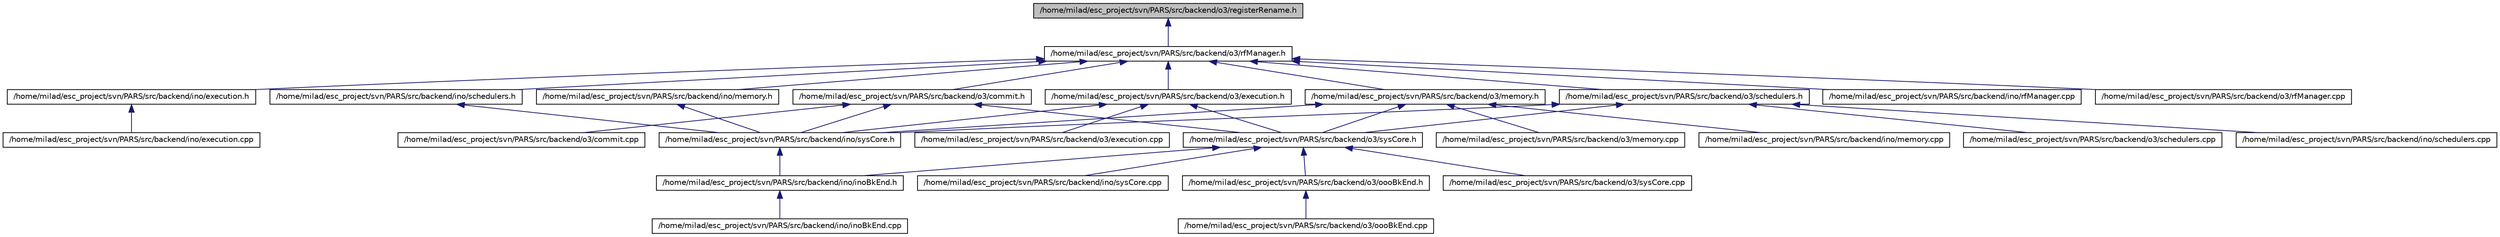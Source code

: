 digraph G
{
  edge [fontname="Helvetica",fontsize="10",labelfontname="Helvetica",labelfontsize="10"];
  node [fontname="Helvetica",fontsize="10",shape=record];
  Node1 [label="/home/milad/esc_project/svn/PARS/src/backend/o3/registerRename.h",height=0.2,width=0.4,color="black", fillcolor="grey75", style="filled" fontcolor="black"];
  Node1 -> Node2 [dir=back,color="midnightblue",fontsize="10",style="solid"];
  Node2 [label="/home/milad/esc_project/svn/PARS/src/backend/o3/rfManager.h",height=0.2,width=0.4,color="black", fillcolor="white", style="filled",URL="$o3_2rfManager_8h.html"];
  Node2 -> Node3 [dir=back,color="midnightblue",fontsize="10",style="solid"];
  Node3 [label="/home/milad/esc_project/svn/PARS/src/backend/ino/execution.h",height=0.2,width=0.4,color="black", fillcolor="white", style="filled",URL="$ino_2execution_8h.html"];
  Node3 -> Node4 [dir=back,color="midnightblue",fontsize="10",style="solid"];
  Node4 [label="/home/milad/esc_project/svn/PARS/src/backend/ino/execution.cpp",height=0.2,width=0.4,color="black", fillcolor="white", style="filled",URL="$ino_2execution_8cpp.html"];
  Node2 -> Node5 [dir=back,color="midnightblue",fontsize="10",style="solid"];
  Node5 [label="/home/milad/esc_project/svn/PARS/src/backend/ino/schedulers.h",height=0.2,width=0.4,color="black", fillcolor="white", style="filled",URL="$ino_2schedulers_8h.html"];
  Node5 -> Node6 [dir=back,color="midnightblue",fontsize="10",style="solid"];
  Node6 [label="/home/milad/esc_project/svn/PARS/src/backend/ino/sysCore.h",height=0.2,width=0.4,color="black", fillcolor="white", style="filled",URL="$ino_2sysCore_8h.html"];
  Node6 -> Node7 [dir=back,color="midnightblue",fontsize="10",style="solid"];
  Node7 [label="/home/milad/esc_project/svn/PARS/src/backend/ino/inoBkEnd.h",height=0.2,width=0.4,color="black", fillcolor="white", style="filled",URL="$inoBkEnd_8h.html"];
  Node7 -> Node8 [dir=back,color="midnightblue",fontsize="10",style="solid"];
  Node8 [label="/home/milad/esc_project/svn/PARS/src/backend/ino/inoBkEnd.cpp",height=0.2,width=0.4,color="black", fillcolor="white", style="filled",URL="$inoBkEnd_8cpp.html"];
  Node2 -> Node9 [dir=back,color="midnightblue",fontsize="10",style="solid"];
  Node9 [label="/home/milad/esc_project/svn/PARS/src/backend/ino/memory.h",height=0.2,width=0.4,color="black", fillcolor="white", style="filled",URL="$ino_2memory_8h.html"];
  Node9 -> Node6 [dir=back,color="midnightblue",fontsize="10",style="solid"];
  Node2 -> Node10 [dir=back,color="midnightblue",fontsize="10",style="solid"];
  Node10 [label="/home/milad/esc_project/svn/PARS/src/backend/ino/rfManager.cpp",height=0.2,width=0.4,color="black", fillcolor="white", style="filled",URL="$ino_2rfManager_8cpp.html"];
  Node2 -> Node11 [dir=back,color="midnightblue",fontsize="10",style="solid"];
  Node11 [label="/home/milad/esc_project/svn/PARS/src/backend/o3/commit.h",height=0.2,width=0.4,color="black", fillcolor="white", style="filled",URL="$o3_2commit_8h.html"];
  Node11 -> Node6 [dir=back,color="midnightblue",fontsize="10",style="solid"];
  Node11 -> Node12 [dir=back,color="midnightblue",fontsize="10",style="solid"];
  Node12 [label="/home/milad/esc_project/svn/PARS/src/backend/o3/commit.cpp",height=0.2,width=0.4,color="black", fillcolor="white", style="filled",URL="$o3_2commit_8cpp.html"];
  Node11 -> Node13 [dir=back,color="midnightblue",fontsize="10",style="solid"];
  Node13 [label="/home/milad/esc_project/svn/PARS/src/backend/o3/sysCore.h",height=0.2,width=0.4,color="black", fillcolor="white", style="filled",URL="$o3_2sysCore_8h.html"];
  Node13 -> Node7 [dir=back,color="midnightblue",fontsize="10",style="solid"];
  Node13 -> Node14 [dir=back,color="midnightblue",fontsize="10",style="solid"];
  Node14 [label="/home/milad/esc_project/svn/PARS/src/backend/ino/sysCore.cpp",height=0.2,width=0.4,color="black", fillcolor="white", style="filled",URL="$ino_2sysCore_8cpp.html"];
  Node13 -> Node15 [dir=back,color="midnightblue",fontsize="10",style="solid"];
  Node15 [label="/home/milad/esc_project/svn/PARS/src/backend/o3/oooBkEnd.h",height=0.2,width=0.4,color="black", fillcolor="white", style="filled",URL="$oooBkEnd_8h.html"];
  Node15 -> Node16 [dir=back,color="midnightblue",fontsize="10",style="solid"];
  Node16 [label="/home/milad/esc_project/svn/PARS/src/backend/o3/oooBkEnd.cpp",height=0.2,width=0.4,color="black", fillcolor="white", style="filled",URL="$oooBkEnd_8cpp.html"];
  Node13 -> Node17 [dir=back,color="midnightblue",fontsize="10",style="solid"];
  Node17 [label="/home/milad/esc_project/svn/PARS/src/backend/o3/sysCore.cpp",height=0.2,width=0.4,color="black", fillcolor="white", style="filled",URL="$o3_2sysCore_8cpp.html"];
  Node2 -> Node18 [dir=back,color="midnightblue",fontsize="10",style="solid"];
  Node18 [label="/home/milad/esc_project/svn/PARS/src/backend/o3/execution.h",height=0.2,width=0.4,color="black", fillcolor="white", style="filled",URL="$o3_2execution_8h.html"];
  Node18 -> Node6 [dir=back,color="midnightblue",fontsize="10",style="solid"];
  Node18 -> Node19 [dir=back,color="midnightblue",fontsize="10",style="solid"];
  Node19 [label="/home/milad/esc_project/svn/PARS/src/backend/o3/execution.cpp",height=0.2,width=0.4,color="black", fillcolor="white", style="filled",URL="$o3_2execution_8cpp.html"];
  Node18 -> Node13 [dir=back,color="midnightblue",fontsize="10",style="solid"];
  Node2 -> Node20 [dir=back,color="midnightblue",fontsize="10",style="solid"];
  Node20 [label="/home/milad/esc_project/svn/PARS/src/backend/o3/memory.h",height=0.2,width=0.4,color="black", fillcolor="white", style="filled",URL="$o3_2memory_8h.html"];
  Node20 -> Node21 [dir=back,color="midnightblue",fontsize="10",style="solid"];
  Node21 [label="/home/milad/esc_project/svn/PARS/src/backend/ino/memory.cpp",height=0.2,width=0.4,color="black", fillcolor="white", style="filled",URL="$ino_2memory_8cpp.html"];
  Node20 -> Node6 [dir=back,color="midnightblue",fontsize="10",style="solid"];
  Node20 -> Node22 [dir=back,color="midnightblue",fontsize="10",style="solid"];
  Node22 [label="/home/milad/esc_project/svn/PARS/src/backend/o3/memory.cpp",height=0.2,width=0.4,color="black", fillcolor="white", style="filled",URL="$o3_2memory_8cpp.html"];
  Node20 -> Node13 [dir=back,color="midnightblue",fontsize="10",style="solid"];
  Node2 -> Node23 [dir=back,color="midnightblue",fontsize="10",style="solid"];
  Node23 [label="/home/milad/esc_project/svn/PARS/src/backend/o3/schedulers.h",height=0.2,width=0.4,color="black", fillcolor="white", style="filled",URL="$o3_2schedulers_8h.html"];
  Node23 -> Node24 [dir=back,color="midnightblue",fontsize="10",style="solid"];
  Node24 [label="/home/milad/esc_project/svn/PARS/src/backend/ino/schedulers.cpp",height=0.2,width=0.4,color="black", fillcolor="white", style="filled",URL="$ino_2schedulers_8cpp.html"];
  Node23 -> Node6 [dir=back,color="midnightblue",fontsize="10",style="solid"];
  Node23 -> Node13 [dir=back,color="midnightblue",fontsize="10",style="solid"];
  Node23 -> Node25 [dir=back,color="midnightblue",fontsize="10",style="solid"];
  Node25 [label="/home/milad/esc_project/svn/PARS/src/backend/o3/schedulers.cpp",height=0.2,width=0.4,color="black", fillcolor="white", style="filled",URL="$o3_2schedulers_8cpp.html"];
  Node2 -> Node26 [dir=back,color="midnightblue",fontsize="10",style="solid"];
  Node26 [label="/home/milad/esc_project/svn/PARS/src/backend/o3/rfManager.cpp",height=0.2,width=0.4,color="black", fillcolor="white", style="filled",URL="$o3_2rfManager_8cpp.html"];
}
